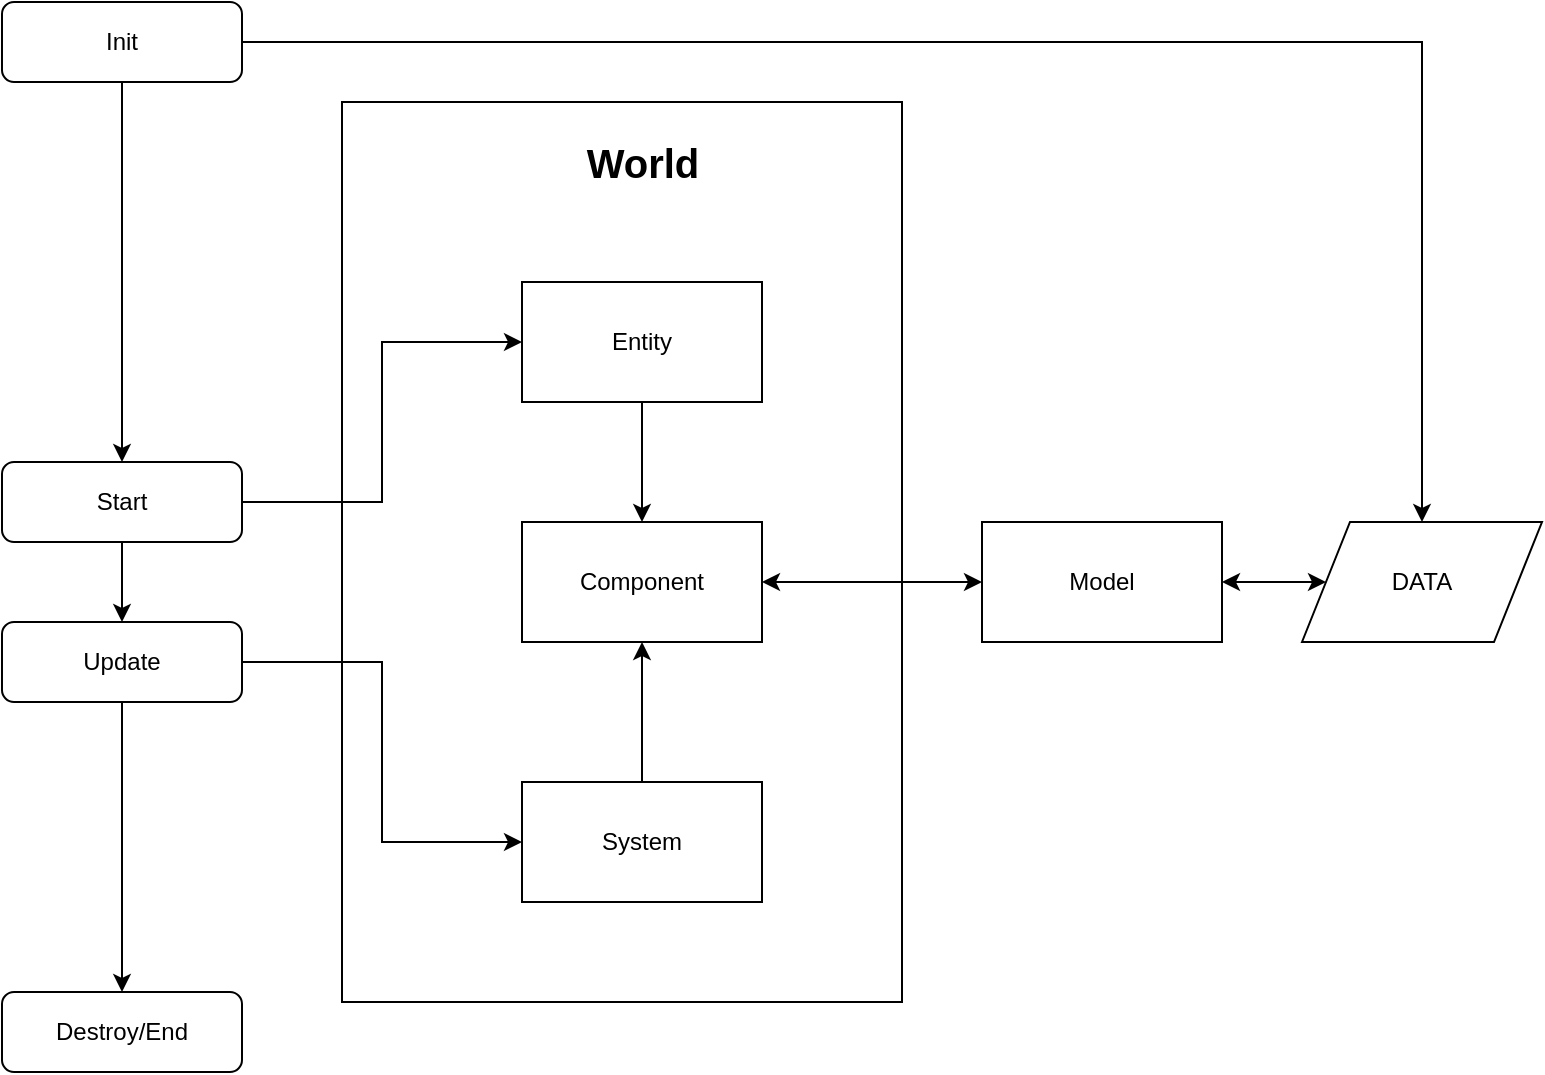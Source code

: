 <mxfile version="13.3.0" type="device"><diagram id="C5RBs43oDa-KdzZeNtuy" name="Page-1"><mxGraphModel dx="981" dy="554" grid="1" gridSize="10" guides="1" tooltips="1" connect="1" arrows="1" fold="1" page="1" pageScale="1" pageWidth="827" pageHeight="1169" math="0" shadow="0"><root><mxCell id="WIyWlLk6GJQsqaUBKTNV-0"/><mxCell id="WIyWlLk6GJQsqaUBKTNV-1" parent="WIyWlLk6GJQsqaUBKTNV-0"/><mxCell id="NlXQP_EH7BxuhLGfV4bU-26" value="" style="rounded=0;whiteSpace=wrap;html=1;" vertex="1" parent="WIyWlLk6GJQsqaUBKTNV-1"><mxGeometry x="210" y="120" width="280" height="450" as="geometry"/></mxCell><mxCell id="NlXQP_EH7BxuhLGfV4bU-3" style="edgeStyle=orthogonalEdgeStyle;rounded=0;orthogonalLoop=1;jettySize=auto;html=1;entryX=0.5;entryY=0;entryDx=0;entryDy=0;" edge="1" parent="WIyWlLk6GJQsqaUBKTNV-1" source="WIyWlLk6GJQsqaUBKTNV-3" target="NlXQP_EH7BxuhLGfV4bU-0"><mxGeometry relative="1" as="geometry"/></mxCell><mxCell id="NlXQP_EH7BxuhLGfV4bU-8" style="edgeStyle=orthogonalEdgeStyle;rounded=0;orthogonalLoop=1;jettySize=auto;html=1;entryX=0.5;entryY=0;entryDx=0;entryDy=0;" edge="1" parent="WIyWlLk6GJQsqaUBKTNV-1" source="WIyWlLk6GJQsqaUBKTNV-3" target="NlXQP_EH7BxuhLGfV4bU-7"><mxGeometry relative="1" as="geometry"/></mxCell><mxCell id="WIyWlLk6GJQsqaUBKTNV-3" value="Init" style="rounded=1;whiteSpace=wrap;html=1;fontSize=12;glass=0;strokeWidth=1;shadow=0;" parent="WIyWlLk6GJQsqaUBKTNV-1" vertex="1"><mxGeometry x="40" y="70" width="120" height="40" as="geometry"/></mxCell><mxCell id="NlXQP_EH7BxuhLGfV4bU-4" style="edgeStyle=orthogonalEdgeStyle;rounded=0;orthogonalLoop=1;jettySize=auto;html=1;entryX=0.5;entryY=0;entryDx=0;entryDy=0;" edge="1" parent="WIyWlLk6GJQsqaUBKTNV-1" source="NlXQP_EH7BxuhLGfV4bU-0" target="NlXQP_EH7BxuhLGfV4bU-1"><mxGeometry relative="1" as="geometry"/></mxCell><mxCell id="NlXQP_EH7BxuhLGfV4bU-14" style="edgeStyle=orthogonalEdgeStyle;rounded=0;orthogonalLoop=1;jettySize=auto;html=1;entryX=0;entryY=0.5;entryDx=0;entryDy=0;" edge="1" parent="WIyWlLk6GJQsqaUBKTNV-1" source="NlXQP_EH7BxuhLGfV4bU-0" target="NlXQP_EH7BxuhLGfV4bU-12"><mxGeometry relative="1" as="geometry"/></mxCell><mxCell id="NlXQP_EH7BxuhLGfV4bU-0" value="Start" style="rounded=1;whiteSpace=wrap;html=1;fontSize=12;glass=0;strokeWidth=1;shadow=0;" vertex="1" parent="WIyWlLk6GJQsqaUBKTNV-1"><mxGeometry x="40" y="300" width="120" height="40" as="geometry"/></mxCell><mxCell id="NlXQP_EH7BxuhLGfV4bU-5" style="edgeStyle=orthogonalEdgeStyle;rounded=0;orthogonalLoop=1;jettySize=auto;html=1;entryX=0.5;entryY=0;entryDx=0;entryDy=0;" edge="1" parent="WIyWlLk6GJQsqaUBKTNV-1" source="NlXQP_EH7BxuhLGfV4bU-1" target="NlXQP_EH7BxuhLGfV4bU-2"><mxGeometry relative="1" as="geometry"/></mxCell><mxCell id="NlXQP_EH7BxuhLGfV4bU-11" style="edgeStyle=orthogonalEdgeStyle;rounded=0;orthogonalLoop=1;jettySize=auto;html=1;entryX=0;entryY=0.5;entryDx=0;entryDy=0;" edge="1" parent="WIyWlLk6GJQsqaUBKTNV-1" source="NlXQP_EH7BxuhLGfV4bU-1" target="NlXQP_EH7BxuhLGfV4bU-9"><mxGeometry relative="1" as="geometry"/></mxCell><mxCell id="NlXQP_EH7BxuhLGfV4bU-1" value="Update" style="rounded=1;whiteSpace=wrap;html=1;fontSize=12;glass=0;strokeWidth=1;shadow=0;" vertex="1" parent="WIyWlLk6GJQsqaUBKTNV-1"><mxGeometry x="40" y="380" width="120" height="40" as="geometry"/></mxCell><mxCell id="NlXQP_EH7BxuhLGfV4bU-2" value="Destroy/End" style="rounded=1;whiteSpace=wrap;html=1;fontSize=12;glass=0;strokeWidth=1;shadow=0;" vertex="1" parent="WIyWlLk6GJQsqaUBKTNV-1"><mxGeometry x="40" y="565" width="120" height="40" as="geometry"/></mxCell><mxCell id="NlXQP_EH7BxuhLGfV4bU-7" value="DATA" style="shape=parallelogram;perimeter=parallelogramPerimeter;whiteSpace=wrap;html=1;" vertex="1" parent="WIyWlLk6GJQsqaUBKTNV-1"><mxGeometry x="690" y="330" width="120" height="60" as="geometry"/></mxCell><mxCell id="NlXQP_EH7BxuhLGfV4bU-19" style="edgeStyle=orthogonalEdgeStyle;rounded=0;orthogonalLoop=1;jettySize=auto;html=1;entryX=0.5;entryY=1;entryDx=0;entryDy=0;" edge="1" parent="WIyWlLk6GJQsqaUBKTNV-1" source="NlXQP_EH7BxuhLGfV4bU-9" target="NlXQP_EH7BxuhLGfV4bU-13"><mxGeometry relative="1" as="geometry"/></mxCell><mxCell id="NlXQP_EH7BxuhLGfV4bU-9" value="System" style="rounded=0;whiteSpace=wrap;html=1;" vertex="1" parent="WIyWlLk6GJQsqaUBKTNV-1"><mxGeometry x="300" y="460" width="120" height="60" as="geometry"/></mxCell><mxCell id="NlXQP_EH7BxuhLGfV4bU-15" style="edgeStyle=orthogonalEdgeStyle;rounded=0;orthogonalLoop=1;jettySize=auto;html=1;entryX=0.5;entryY=0;entryDx=0;entryDy=0;" edge="1" parent="WIyWlLk6GJQsqaUBKTNV-1" source="NlXQP_EH7BxuhLGfV4bU-12" target="NlXQP_EH7BxuhLGfV4bU-13"><mxGeometry relative="1" as="geometry"/></mxCell><mxCell id="NlXQP_EH7BxuhLGfV4bU-12" value="Entity" style="rounded=0;whiteSpace=wrap;html=1;" vertex="1" parent="WIyWlLk6GJQsqaUBKTNV-1"><mxGeometry x="300" y="210" width="120" height="60" as="geometry"/></mxCell><mxCell id="NlXQP_EH7BxuhLGfV4bU-13" value="Component" style="rounded=0;whiteSpace=wrap;html=1;" vertex="1" parent="WIyWlLk6GJQsqaUBKTNV-1"><mxGeometry x="300" y="330" width="120" height="60" as="geometry"/></mxCell><mxCell id="NlXQP_EH7BxuhLGfV4bU-20" value="Model" style="rounded=0;whiteSpace=wrap;html=1;" vertex="1" parent="WIyWlLk6GJQsqaUBKTNV-1"><mxGeometry x="530" y="330" width="120" height="60" as="geometry"/></mxCell><mxCell id="NlXQP_EH7BxuhLGfV4bU-21" value="" style="endArrow=classic;startArrow=classic;html=1;entryX=0;entryY=0.5;entryDx=0;entryDy=0;exitX=1;exitY=0.5;exitDx=0;exitDy=0;" edge="1" parent="WIyWlLk6GJQsqaUBKTNV-1" source="NlXQP_EH7BxuhLGfV4bU-13" target="NlXQP_EH7BxuhLGfV4bU-20"><mxGeometry width="50" height="50" relative="1" as="geometry"><mxPoint x="430" y="460" as="sourcePoint"/><mxPoint x="480" y="410" as="targetPoint"/></mxGeometry></mxCell><mxCell id="NlXQP_EH7BxuhLGfV4bU-22" value="" style="endArrow=classic;startArrow=classic;html=1;entryX=0;entryY=0.5;entryDx=0;entryDy=0;exitX=1;exitY=0.5;exitDx=0;exitDy=0;" edge="1" parent="WIyWlLk6GJQsqaUBKTNV-1" source="NlXQP_EH7BxuhLGfV4bU-20" target="NlXQP_EH7BxuhLGfV4bU-7"><mxGeometry width="50" height="50" relative="1" as="geometry"><mxPoint x="657" y="360" as="sourcePoint"/><mxPoint x="467" y="370" as="targetPoint"/></mxGeometry></mxCell><mxCell id="NlXQP_EH7BxuhLGfV4bU-27" value="&lt;font style=&quot;font-size: 20px&quot;&gt;&lt;b&gt;World&lt;/b&gt;&lt;/font&gt;" style="text;html=1;strokeColor=none;fillColor=none;align=center;verticalAlign=middle;whiteSpace=wrap;rounded=0;" vertex="1" parent="WIyWlLk6GJQsqaUBKTNV-1"><mxGeometry x="322.5" y="130" width="75" height="40" as="geometry"/></mxCell></root></mxGraphModel></diagram></mxfile>